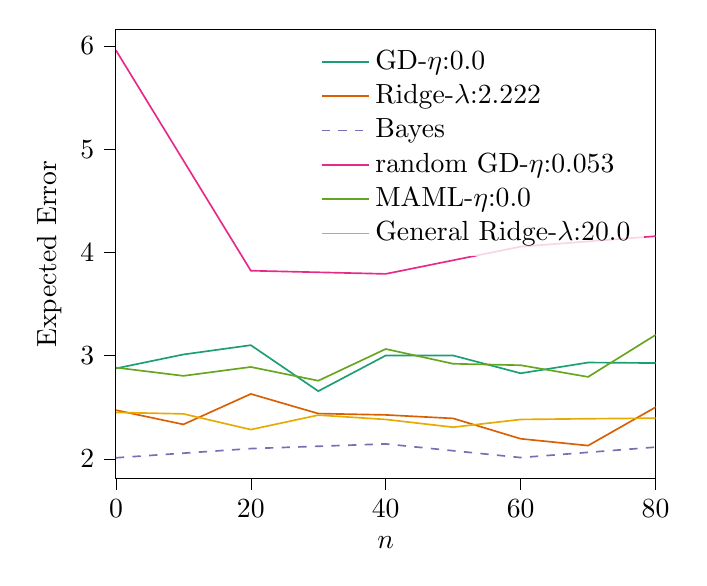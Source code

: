 % This file was created with tikzplotlib v0.10.1.
\begin{tikzpicture}

\definecolor{chocolate217952}{RGB}{217,95,2}
\definecolor{darkcyan27158119}{RGB}{27,158,119}
\definecolor{darkgray176}{RGB}{176,176,176}
\definecolor{deeppink23141138}{RGB}{231,41,138}
\definecolor{lightslategray117112179}{RGB}{117,112,179}
\definecolor{olivedrab10216630}{RGB}{102,166,30}
\definecolor{orange2301712}{RGB}{230,171,2}

\begin{axis}[
legend cell align={left},
legend style={fill opacity=0.8, draw opacity=1, text opacity=1, draw=none},
tick align=outside,
tick pos=left,
x grid style={darkgray176},
xlabel={\(\displaystyle n\)},
xmin=0, xmax=80,
xtick style={color=black},
y grid style={darkgray176},
ylabel={Expected Error},
ymin=1.814, ymax=6.154,
ytick style={color=black}
]
\addplot [semithick, darkcyan27158119]
table {%
0 2.877
10 3.012
20 3.102
30 2.657
40 3.002
50 3.002
60 2.83
70 2.934
80 2.929
90 3.091
};
\addlegendentry{GD-$\eta$:0.0}
\addplot [semithick, chocolate217952]
table {%
0 2.473
10 2.335
20 2.63
30 2.44
40 2.427
50 2.393
60 2.196
70 2.13
80 2.501
90 2.255
};
\addlegendentry{Ridge-$\lambda$:2.222}
\addplot [semithick, lightslategray117112179, dashed]
table {%
0 2.012
20 2.101
40 2.146
60 2.014
80 2.115
};
\addlegendentry{Bayes}
\addplot [semithick, deeppink23141138]
table {%
0 5.957
20 3.823
40 3.792
60 4.056
80 4.157
};
\addlegendentry{random GD-$\eta$:0.053}
\addplot [semithick, olivedrab10216630]
table {%
0 2.885
10 2.805
20 2.891
30 2.758
40 3.065
50 2.922
60 2.908
70 2.795
80 3.201
90 2.901
};
\addlegendentry{MAML-$\eta$:0.0}
\addplot [semithick, orange2301712]
table {%
0 2.451
10 2.437
20 2.285
30 2.425
40 2.383
50 2.308
60 2.383
70 2.39
80 2.395
90 2.307
};
\addlegendentry{General Ridge-$\lambda$:20.0}
\end{axis}

\end{tikzpicture}
